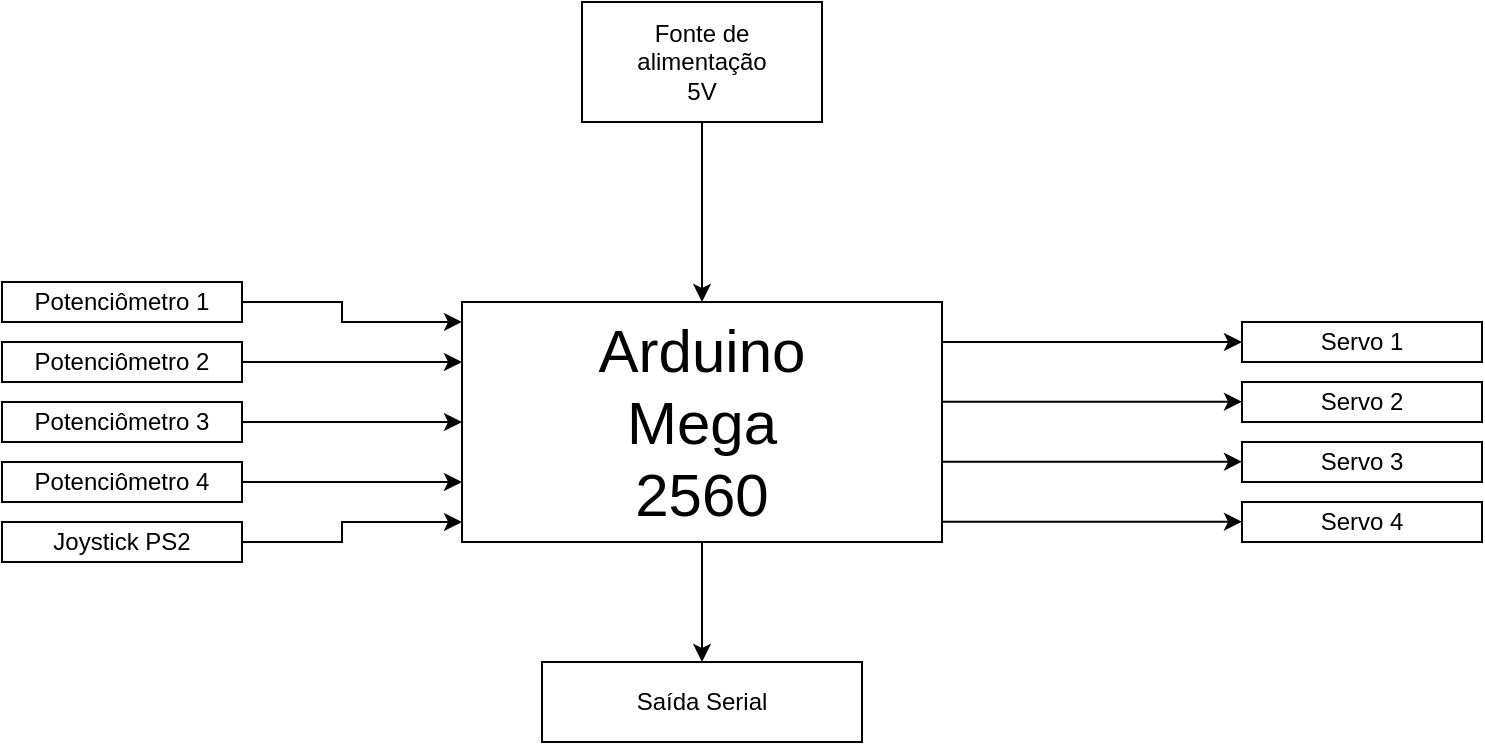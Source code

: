 <mxfile version="13.10.4" type="device"><diagram id="sbBnIvKbOP0ujUPAtUbU" name="Page-1"><mxGraphModel dx="1422" dy="794" grid="1" gridSize="10" guides="1" tooltips="1" connect="1" arrows="1" fold="1" page="1" pageScale="1" pageWidth="827" pageHeight="1169" math="0" shadow="0"><root><mxCell id="0"/><mxCell id="1" parent="0"/><mxCell id="SvYCKyzBxVj7EyJ69cjX-50" style="edgeStyle=orthogonalEdgeStyle;rounded=0;orthogonalLoop=1;jettySize=auto;html=1;exitX=1;exitY=0.167;exitDx=0;exitDy=0;exitPerimeter=0;entryX=0;entryY=0.5;entryDx=0;entryDy=0;" parent="1" source="SvYCKyzBxVj7EyJ69cjX-1" target="SvYCKyzBxVj7EyJ69cjX-35" edge="1"><mxGeometry relative="1" as="geometry"><mxPoint x="660" y="330" as="targetPoint"/><mxPoint x="530" y="310" as="sourcePoint"/><Array as="points"/></mxGeometry></mxCell><mxCell id="SvYCKyzBxVj7EyJ69cjX-55" value="" style="edgeStyle=orthogonalEdgeStyle;rounded=0;orthogonalLoop=1;jettySize=auto;html=1;" parent="1" source="SvYCKyzBxVj7EyJ69cjX-1" target="SvYCKyzBxVj7EyJ69cjX-54" edge="1"><mxGeometry relative="1" as="geometry"/></mxCell><mxCell id="SvYCKyzBxVj7EyJ69cjX-1" value="&lt;font style=&quot;font-size: 30px&quot;&gt;Arduino&lt;br&gt;Mega&lt;br&gt;2560&lt;/font&gt;" style="rounded=0;whiteSpace=wrap;html=1;" parent="1" vertex="1"><mxGeometry x="280" y="280" width="240" height="120" as="geometry"/></mxCell><mxCell id="SvYCKyzBxVj7EyJ69cjX-3" value="" style="edgeStyle=orthogonalEdgeStyle;rounded=0;orthogonalLoop=1;jettySize=auto;html=1;" parent="1" source="SvYCKyzBxVj7EyJ69cjX-2" target="SvYCKyzBxVj7EyJ69cjX-1" edge="1"><mxGeometry relative="1" as="geometry"/></mxCell><mxCell id="SvYCKyzBxVj7EyJ69cjX-2" value="Fonte de&lt;br&gt;alimentação&lt;br&gt;5V" style="rounded=0;whiteSpace=wrap;html=1;" parent="1" vertex="1"><mxGeometry x="340" y="130" width="120" height="60" as="geometry"/></mxCell><mxCell id="SvYCKyzBxVj7EyJ69cjX-15" style="edgeStyle=orthogonalEdgeStyle;rounded=0;orthogonalLoop=1;jettySize=auto;html=1;entryX=0;entryY=0.75;entryDx=0;entryDy=0;" parent="1" source="SvYCKyzBxVj7EyJ69cjX-4" target="SvYCKyzBxVj7EyJ69cjX-1" edge="1"><mxGeometry relative="1" as="geometry"/></mxCell><mxCell id="SvYCKyzBxVj7EyJ69cjX-4" value="Potenciômetro 4" style="rounded=0;whiteSpace=wrap;html=1;" parent="1" vertex="1"><mxGeometry x="50" y="360" width="120" height="20" as="geometry"/></mxCell><mxCell id="SvYCKyzBxVj7EyJ69cjX-14" style="edgeStyle=orthogonalEdgeStyle;rounded=0;orthogonalLoop=1;jettySize=auto;html=1;entryX=0;entryY=0.083;entryDx=0;entryDy=0;entryPerimeter=0;" parent="1" source="SvYCKyzBxVj7EyJ69cjX-5" target="SvYCKyzBxVj7EyJ69cjX-1" edge="1"><mxGeometry relative="1" as="geometry"><Array as="points"><mxPoint x="220" y="280"/><mxPoint x="220" y="290"/></Array></mxGeometry></mxCell><mxCell id="SvYCKyzBxVj7EyJ69cjX-5" value="Potenciômetro 1" style="rounded=0;whiteSpace=wrap;html=1;" parent="1" vertex="1"><mxGeometry x="50" y="270" width="120" height="20" as="geometry"/></mxCell><mxCell id="SvYCKyzBxVj7EyJ69cjX-13" style="edgeStyle=orthogonalEdgeStyle;rounded=0;orthogonalLoop=1;jettySize=auto;html=1;entryX=0;entryY=0.5;entryDx=0;entryDy=0;" parent="1" source="SvYCKyzBxVj7EyJ69cjX-6" target="SvYCKyzBxVj7EyJ69cjX-1" edge="1"><mxGeometry relative="1" as="geometry"/></mxCell><mxCell id="SvYCKyzBxVj7EyJ69cjX-6" value="Potenciômetro 3" style="rounded=0;whiteSpace=wrap;html=1;" parent="1" vertex="1"><mxGeometry x="50" y="330" width="120" height="20" as="geometry"/></mxCell><mxCell id="SvYCKyzBxVj7EyJ69cjX-12" style="edgeStyle=orthogonalEdgeStyle;rounded=0;orthogonalLoop=1;jettySize=auto;html=1;entryX=0;entryY=0.25;entryDx=0;entryDy=0;" parent="1" source="SvYCKyzBxVj7EyJ69cjX-7" target="SvYCKyzBxVj7EyJ69cjX-1" edge="1"><mxGeometry relative="1" as="geometry"/></mxCell><mxCell id="SvYCKyzBxVj7EyJ69cjX-7" value="Potenciômetro 2" style="rounded=0;whiteSpace=wrap;html=1;" parent="1" vertex="1"><mxGeometry x="50" y="300" width="120" height="20" as="geometry"/></mxCell><mxCell id="SvYCKyzBxVj7EyJ69cjX-16" style="edgeStyle=orthogonalEdgeStyle;rounded=0;orthogonalLoop=1;jettySize=auto;html=1;entryX=0;entryY=0.917;entryDx=0;entryDy=0;entryPerimeter=0;" parent="1" source="SvYCKyzBxVj7EyJ69cjX-8" target="SvYCKyzBxVj7EyJ69cjX-1" edge="1"><mxGeometry relative="1" as="geometry"><mxPoint x="250" y="390" as="targetPoint"/><Array as="points"><mxPoint x="220" y="400"/><mxPoint x="220" y="390"/></Array></mxGeometry></mxCell><mxCell id="SvYCKyzBxVj7EyJ69cjX-8" value="Joystick PS2" style="rounded=0;whiteSpace=wrap;html=1;" parent="1" vertex="1"><mxGeometry x="50" y="390" width="120" height="20" as="geometry"/></mxCell><mxCell id="SvYCKyzBxVj7EyJ69cjX-33" value="Servo 4" style="rounded=0;whiteSpace=wrap;html=1;" parent="1" vertex="1"><mxGeometry x="670" y="380" width="120" height="20" as="geometry"/></mxCell><mxCell id="SvYCKyzBxVj7EyJ69cjX-35" value="Servo 1" style="rounded=0;whiteSpace=wrap;html=1;" parent="1" vertex="1"><mxGeometry x="670" y="290" width="120" height="20" as="geometry"/></mxCell><mxCell id="SvYCKyzBxVj7EyJ69cjX-37" value="Servo 3" style="rounded=0;whiteSpace=wrap;html=1;" parent="1" vertex="1"><mxGeometry x="670" y="350" width="120" height="20" as="geometry"/></mxCell><mxCell id="SvYCKyzBxVj7EyJ69cjX-39" value="Servo 2" style="rounded=0;whiteSpace=wrap;html=1;" parent="1" vertex="1"><mxGeometry x="670" y="320" width="120" height="20" as="geometry"/></mxCell><mxCell id="SvYCKyzBxVj7EyJ69cjX-51" style="edgeStyle=orthogonalEdgeStyle;rounded=0;orthogonalLoop=1;jettySize=auto;html=1;exitX=1;exitY=0.167;exitDx=0;exitDy=0;exitPerimeter=0;entryX=0;entryY=0.5;entryDx=0;entryDy=0;" parent="1" edge="1"><mxGeometry relative="1" as="geometry"><mxPoint x="670" y="329.86" as="targetPoint"/><mxPoint x="520" y="329.9" as="sourcePoint"/><Array as="points"/></mxGeometry></mxCell><mxCell id="SvYCKyzBxVj7EyJ69cjX-52" style="edgeStyle=orthogonalEdgeStyle;rounded=0;orthogonalLoop=1;jettySize=auto;html=1;exitX=1;exitY=0.167;exitDx=0;exitDy=0;exitPerimeter=0;entryX=0;entryY=0.5;entryDx=0;entryDy=0;" parent="1" edge="1"><mxGeometry relative="1" as="geometry"><mxPoint x="670" y="359.86" as="targetPoint"/><mxPoint x="520" y="359.9" as="sourcePoint"/><Array as="points"/></mxGeometry></mxCell><mxCell id="SvYCKyzBxVj7EyJ69cjX-53" style="edgeStyle=orthogonalEdgeStyle;rounded=0;orthogonalLoop=1;jettySize=auto;html=1;exitX=1;exitY=0.167;exitDx=0;exitDy=0;exitPerimeter=0;entryX=0;entryY=0.5;entryDx=0;entryDy=0;" parent="1" edge="1"><mxGeometry relative="1" as="geometry"><mxPoint x="670" y="389.86" as="targetPoint"/><mxPoint x="520" y="389.9" as="sourcePoint"/><Array as="points"/></mxGeometry></mxCell><mxCell id="SvYCKyzBxVj7EyJ69cjX-54" value="Saída Serial" style="rounded=0;whiteSpace=wrap;html=1;" parent="1" vertex="1"><mxGeometry x="320" y="460" width="160" height="40" as="geometry"/></mxCell></root></mxGraphModel></diagram></mxfile>